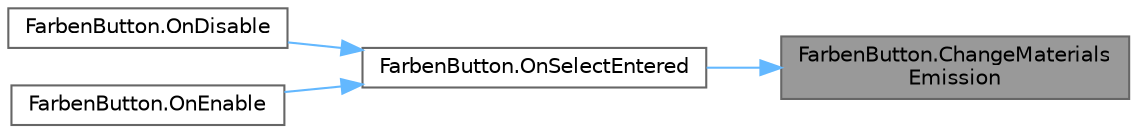digraph "FarbenButton.ChangeMaterialsEmission"
{
 // LATEX_PDF_SIZE
  bgcolor="transparent";
  edge [fontname=Helvetica,fontsize=10,labelfontname=Helvetica,labelfontsize=10];
  node [fontname=Helvetica,fontsize=10,shape=box,height=0.2,width=0.4];
  rankdir="RL";
  Node1 [id="Node000001",label="FarbenButton.ChangeMaterials\lEmission",height=0.2,width=0.4,color="gray40", fillcolor="grey60", style="filled", fontcolor="black",tooltip="This method applies a new emission colour scheme to all the materials in the scene."];
  Node1 -> Node2 [id="edge4_Node000001_Node000002",dir="back",color="steelblue1",style="solid",tooltip=" "];
  Node2 [id="Node000002",label="FarbenButton.OnSelectEntered",height=0.2,width=0.4,color="grey40", fillcolor="white", style="filled",URL="$class_farben_button.html#a7c96bd41c1aa046cae6a1f6a9676cc26",tooltip="This method is called when an interactor enters the object and toggles colour blind mode."];
  Node2 -> Node3 [id="edge5_Node000002_Node000003",dir="back",color="steelblue1",style="solid",tooltip=" "];
  Node3 [id="Node000003",label="FarbenButton.OnDisable",height=0.2,width=0.4,color="grey40", fillcolor="white", style="filled",URL="$class_farben_button.html#a6f09f8d9c180e8a4f12d89239030a546",tooltip="This method is called when the object is disabled and removes event listeners for the selectEntered a..."];
  Node2 -> Node4 [id="edge6_Node000002_Node000004",dir="back",color="steelblue1",style="solid",tooltip=" "];
  Node4 [id="Node000004",label="FarbenButton.OnEnable",height=0.2,width=0.4,color="grey40", fillcolor="white", style="filled",URL="$class_farben_button.html#aa37908487de96a74086ef69c30e8edf3",tooltip="This method is called when the object is enabled and adds event listeners for the selectEntered and s..."];
}
